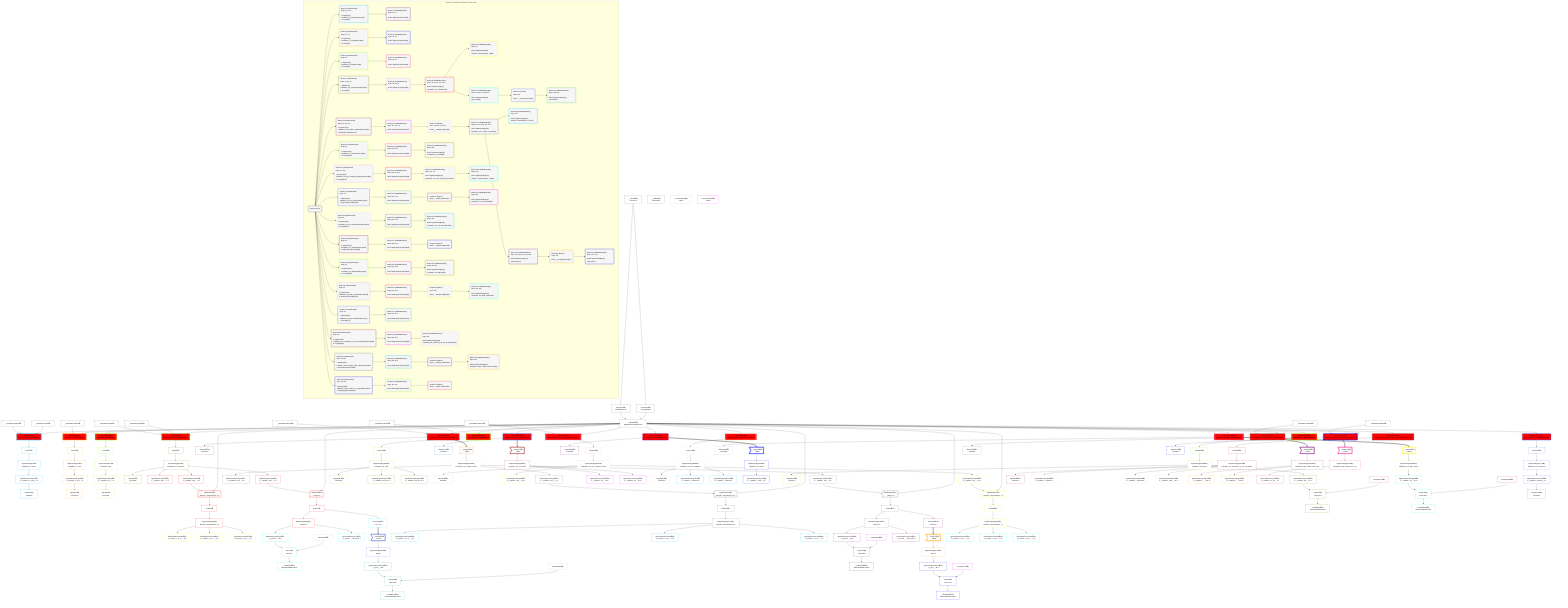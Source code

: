 %%{init: {'themeVariables': { 'fontSize': '12px'}}}%%
graph TD
    classDef path fill:#eee,stroke:#000,color:#000
    classDef plan fill:#fff,stroke-width:1px,color:#000
    classDef itemplan fill:#fff,stroke-width:2px,color:#000
    classDef sideeffectplan fill:#f00,stroke-width:2px,color:#000
    classDef bucket fill:#f6f6f6,color:#000,stroke-width:2px,text-align:left


    %% define steps
    __Value3["__Value[3∈0]<br />ᐸcontextᐳ"]:::plan
    __Value5["__Value[5∈0]<br />ᐸrootValueᐳ"]:::plan
    __InputStaticLeaf9["__InputStaticLeaf[9∈0]"]:::plan
    __InputStaticLeaf10["__InputStaticLeaf[10∈0]"]:::plan
    Access12["Access[12∈0]<br />ᐸ3.pgSettingsᐳ"]:::plan
    Access13["Access[13∈0]<br />ᐸ3.withPgClientᐳ"]:::plan
    Object14["Object[14∈0]<br />ᐸ{pgSettings,withPgClient}ᐳ"]:::plan
    PgSelect11[["PgSelect[11∈1]<br />ᐸmutation_in_inout(mutation)ᐳ"]]:::sideeffectplan
    First15["First[15∈1]"]:::plan
    PgSelectSingle16["PgSelectSingle[16∈1]<br />ᐸmutation_in_inoutᐳ"]:::plan
    PgClassExpression17["PgClassExpression[17∈1]<br />ᐸ__mutation_in_inout__.vᐳ"]:::plan
    Object18["Object[18∈1]<br />ᐸ{result}ᐳ"]:::plan
    __InputStaticLeaf21["__InputStaticLeaf[21∈0]"]:::plan
    PgSelect22[["PgSelect[22∈3]<br />ᐸmutation_in_out(mutation)ᐳ"]]:::sideeffectplan
    First26["First[26∈3]"]:::plan
    PgSelectSingle27["PgSelectSingle[27∈3]<br />ᐸmutation_in_outᐳ"]:::plan
    PgClassExpression28["PgClassExpression[28∈3]<br />ᐸ__mutation_in_out__.vᐳ"]:::plan
    Object29["Object[29∈3]<br />ᐸ{result}ᐳ"]:::plan
    PgSelect32[["PgSelect[32∈5]<br />ᐸmutation_out(mutation)ᐳ"]]:::sideeffectplan
    First36["First[36∈5]"]:::plan
    PgSelectSingle37["PgSelectSingle[37∈5]<br />ᐸmutation_outᐳ"]:::plan
    PgClassExpression38["PgClassExpression[38∈5]<br />ᐸ__mutation_out__.vᐳ"]:::plan
    Object39["Object[39∈5]<br />ᐸ{result}ᐳ"]:::plan
    __InputStaticLeaf42["__InputStaticLeaf[42∈0]"]:::plan
    __InputStaticLeaf43["__InputStaticLeaf[43∈0]"]:::plan
    PgSelect44[["PgSelect[44∈7]<br />ᐸmutation_out_complex(mutation)ᐳ"]]:::sideeffectplan
    First48["First[48∈7]"]:::plan
    PgSelectSingle49["PgSelectSingle[49∈7]<br />ᐸmutation_out_complexᐳ"]:::plan
    Object50["Object[50∈7]<br />ᐸ{result}ᐳ"]:::plan
    PgClassExpression51["PgClassExpression[51∈9]<br />ᐸ__mutation...plex__.”x”ᐳ"]:::plan
    PgClassExpression52["PgClassExpression[52∈9]<br />ᐸ__mutation...plex__.”y”ᐳ"]:::plan
    PgSelect53[["PgSelect[53∈9]<br />ᐸfrmcdc_compoundType_1ᐳ"]]:::plan
    First57["First[57∈9]"]:::plan
    PgSelectSingle58["PgSelectSingle[58∈9]<br />ᐸfrmcdc_compoundType_1ᐳ"]:::plan
    PgClassExpression59["PgClassExpression[59∈10]<br />ᐸ__frmcdc_c...pe_1__.”a”ᐳ"]:::plan
    PgClassExpression60["PgClassExpression[60∈10]<br />ᐸ__frmcdc_c...pe_1__.”b”ᐳ"]:::plan
    PgClassExpression61["PgClassExpression[61∈10]<br />ᐸ__frmcdc_c...pe_1__.”c”ᐳ"]:::plan
    PgClassExpression62["PgClassExpression[62∈9]<br />ᐸ__mutation...plex__.”z”ᐳ"]:::plan
    PgSelect63[["PgSelect[63∈9]<br />ᐸpersonᐳ"]]:::plan
    First67["First[67∈9]"]:::plan
    PgSelectSingle68["PgSelectSingle[68∈9]<br />ᐸpersonᐳ"]:::plan
    Constant69["Constant[69∈8]"]:::plan
    PgClassExpression70["PgClassExpression[70∈11]<br />ᐸ__person__.”id”ᐳ"]:::plan
    List71["List[71∈11]<br />ᐸ69,70ᐳ"]:::plan
    Lambda72["Lambda[72∈11]<br />ᐸbase64JSONEncodeᐳ"]:::plan
    PgClassExpression74["PgClassExpression[74∈11]<br />ᐸ__person__...full_name”ᐳ"]:::plan
    Connection100["Connection[100∈8]<br />ᐸ96ᐳ"]:::plan
    Access315["Access[315∈11]<br />ᐸ67.1ᐳ"]:::plan
    __Item102>"__Item[102∈12]<br />ᐸ315ᐳ"]:::itemplan
    PgSelectSingle103["PgSelectSingle[103∈12]<br />ᐸpostᐳ"]:::plan
    Constant104["Constant[104∈8]"]:::plan
    PgClassExpression105["PgClassExpression[105∈13]<br />ᐸ__post__.”id”ᐳ"]:::plan
    List106["List[106∈13]<br />ᐸ104,105ᐳ"]:::plan
    Lambda107["Lambda[107∈13]<br />ᐸbase64JSONEncodeᐳ"]:::plan
    __InputStaticLeaf111["__InputStaticLeaf[111∈0]"]:::plan
    __InputStaticLeaf112["__InputStaticLeaf[112∈0]"]:::plan
    PgSelect113[["PgSelect[113∈14]<br />ᐸmutation_out_complex_setof(mutation)ᐳ"]]:::sideeffectplan
    Object117["Object[117∈14]<br />ᐸ{result}ᐳ"]:::plan
    __Item118>"__Item[118∈16]<br />ᐸ113ᐳ"]:::itemplan
    PgSelectSingle119["PgSelectSingle[119∈16]<br />ᐸmutation_out_complex_setofᐳ"]:::plan
    PgClassExpression120["PgClassExpression[120∈17]<br />ᐸ__mutation...etof__.”x”ᐳ"]:::plan
    PgClassExpression121["PgClassExpression[121∈17]<br />ᐸ__mutation...etof__.”y”ᐳ"]:::plan
    PgSelect122[["PgSelect[122∈17]<br />ᐸfrmcdc_compoundType_1ᐳ"]]:::plan
    First126["First[126∈17]"]:::plan
    PgSelectSingle127["PgSelectSingle[127∈17]<br />ᐸfrmcdc_compoundType_1ᐳ"]:::plan
    PgClassExpression128["PgClassExpression[128∈18]<br />ᐸ__frmcdc_c...pe_1__.”a”ᐳ"]:::plan
    PgClassExpression129["PgClassExpression[129∈18]<br />ᐸ__frmcdc_c...pe_1__.”b”ᐳ"]:::plan
    PgClassExpression130["PgClassExpression[130∈18]<br />ᐸ__frmcdc_c...pe_1__.”c”ᐳ"]:::plan
    PgClassExpression131["PgClassExpression[131∈17]<br />ᐸ__mutation...etof__.”z”ᐳ"]:::plan
    PgSelect132[["PgSelect[132∈17]<br />ᐸpersonᐳ"]]:::plan
    First136["First[136∈17]"]:::plan
    PgSelectSingle137["PgSelectSingle[137∈17]<br />ᐸpersonᐳ"]:::plan
    Constant138["Constant[138∈15]"]:::plan
    PgClassExpression139["PgClassExpression[139∈19]<br />ᐸ__person__.”id”ᐳ"]:::plan
    List140["List[140∈19]<br />ᐸ138,139ᐳ"]:::plan
    Lambda141["Lambda[141∈19]<br />ᐸbase64JSONEncodeᐳ"]:::plan
    PgClassExpression143["PgClassExpression[143∈19]<br />ᐸ__person__...full_name”ᐳ"]:::plan
    Connection169["Connection[169∈15]<br />ᐸ165ᐳ"]:::plan
    Access316["Access[316∈19]<br />ᐸ136.0ᐳ"]:::plan
    __Item171>"__Item[171∈20]<br />ᐸ316ᐳ"]:::itemplan
    PgSelectSingle172["PgSelectSingle[172∈20]<br />ᐸpostᐳ"]:::plan
    Constant173["Constant[173∈15]"]:::plan
    PgClassExpression174["PgClassExpression[174∈21]<br />ᐸ__post__.”id”ᐳ"]:::plan
    List175["List[175∈21]<br />ᐸ173,174ᐳ"]:::plan
    Lambda176["Lambda[176∈21]<br />ᐸbase64JSONEncodeᐳ"]:::plan
    PgSelect180[["PgSelect[180∈22]<br />ᐸmutation_out_out(mutation)ᐳ"]]:::sideeffectplan
    First184["First[184∈22]"]:::plan
    PgSelectSingle185["PgSelectSingle[185∈22]<br />ᐸmutation_out_outᐳ"]:::plan
    Object186["Object[186∈22]<br />ᐸ{result}ᐳ"]:::plan
    PgClassExpression187["PgClassExpression[187∈24]<br />ᐸ__mutation...first_out”ᐳ"]:::plan
    PgClassExpression188["PgClassExpression[188∈24]<br />ᐸ__mutation...econd_out”ᐳ"]:::plan
    __InputStaticLeaf191["__InputStaticLeaf[191∈0]"]:::plan
    PgSelect192[["PgSelect[192∈25]<br />ᐸmutation_out_out_compound_type(mutation)ᐳ"]]:::sideeffectplan
    First196["First[196∈25]"]:::plan
    PgSelectSingle197["PgSelectSingle[197∈25]<br />ᐸmutation_out_out_compound_typeᐳ"]:::plan
    Object198["Object[198∈25]<br />ᐸ{result}ᐳ"]:::plan
    PgClassExpression199["PgClassExpression[199∈27]<br />ᐸ__mutation...ype__.”o1”ᐳ"]:::plan
    PgClassExpression200["PgClassExpression[200∈27]<br />ᐸ__mutation...ype__.”o2”ᐳ"]:::plan
    PgSelect201[["PgSelect[201∈27]<br />ᐸfrmcdc_compoundType_1ᐳ"]]:::plan
    First205["First[205∈27]"]:::plan
    PgSelectSingle206["PgSelectSingle[206∈27]<br />ᐸfrmcdc_compoundType_1ᐳ"]:::plan
    PgClassExpression207["PgClassExpression[207∈28]<br />ᐸ__frmcdc_c...pe_1__.”a”ᐳ"]:::plan
    PgClassExpression208["PgClassExpression[208∈28]<br />ᐸ__frmcdc_c...pe_1__.”b”ᐳ"]:::plan
    PgClassExpression209["PgClassExpression[209∈28]<br />ᐸ__frmcdc_c...pe_1__.”c”ᐳ"]:::plan
    PgSelect212[["PgSelect[212∈29]<br />ᐸmutation_out_out_setof(mutation)ᐳ"]]:::sideeffectplan
    Object216["Object[216∈29]<br />ᐸ{result}ᐳ"]:::plan
    __Item217>"__Item[217∈31]<br />ᐸ212ᐳ"]:::itemplan
    PgSelectSingle218["PgSelectSingle[218∈31]<br />ᐸmutation_out_out_setofᐳ"]:::plan
    PgClassExpression219["PgClassExpression[219∈32]<br />ᐸ__mutation...tof__.”o1”ᐳ"]:::plan
    PgClassExpression220["PgClassExpression[220∈32]<br />ᐸ__mutation...tof__.”o2”ᐳ"]:::plan
    PgSelect223[["PgSelect[223∈33]<br />ᐸmutation_out_out_unnamed(mutation)ᐳ"]]:::sideeffectplan
    First227["First[227∈33]"]:::plan
    PgSelectSingle228["PgSelectSingle[228∈33]<br />ᐸmutation_out_out_unnamedᐳ"]:::plan
    Object229["Object[229∈33]<br />ᐸ{result}ᐳ"]:::plan
    PgClassExpression230["PgClassExpression[230∈35]<br />ᐸ__mutation....”column1”ᐳ"]:::plan
    PgClassExpression231["PgClassExpression[231∈35]<br />ᐸ__mutation....”column2”ᐳ"]:::plan
    PgSelect234[["PgSelect[234∈36]<br />ᐸmutation_out_setof(mutation)ᐳ"]]:::sideeffectplan
    Object238["Object[238∈36]<br />ᐸ{result}ᐳ"]:::plan
    __Item239>"__Item[239∈38]<br />ᐸ234ᐳ"]:::itemplan
    PgSelectSingle240["PgSelectSingle[240∈38]<br />ᐸmutation_out_setofᐳ"]:::plan
    PgClassExpression241["PgClassExpression[241∈38]<br />ᐸ__mutation..._setof__.vᐳ"]:::plan
    PgSelect244[["PgSelect[244∈39]<br />ᐸmutation_out_table(mutation)ᐳ"]]:::sideeffectplan
    First248["First[248∈39]"]:::plan
    PgSelectSingle249["PgSelectSingle[249∈39]<br />ᐸmutation_out_tableᐳ"]:::plan
    Object250["Object[250∈39]<br />ᐸ{result}ᐳ"]:::plan
    Constant251["Constant[251∈40]"]:::plan
    PgClassExpression252["PgClassExpression[252∈41]<br />ᐸ__mutation...ble__.”id”ᐳ"]:::plan
    List253["List[253∈41]<br />ᐸ251,252ᐳ"]:::plan
    Lambda254["Lambda[254∈41]<br />ᐸbase64JSONEncodeᐳ"]:::plan
    PgSelect258[["PgSelect[258∈42]<br />ᐸmutation_out_table_setof(mutation)ᐳ"]]:::sideeffectplan
    Object262["Object[262∈42]<br />ᐸ{result}ᐳ"]:::plan
    __Item263>"__Item[263∈44]<br />ᐸ258ᐳ"]:::itemplan
    PgSelectSingle264["PgSelectSingle[264∈44]<br />ᐸmutation_out_table_setofᐳ"]:::plan
    Constant265["Constant[265∈43]"]:::plan
    PgClassExpression266["PgClassExpression[266∈45]<br />ᐸ__mutation...tof__.”id”ᐳ"]:::plan
    List267["List[267∈45]<br />ᐸ265,266ᐳ"]:::plan
    Lambda268["Lambda[268∈45]<br />ᐸbase64JSONEncodeᐳ"]:::plan
    PgSelect272[["PgSelect[272∈46]<br />ᐸmutation_out_unnamed(mutation)ᐳ"]]:::sideeffectplan
    First276["First[276∈46]"]:::plan
    PgSelectSingle277["PgSelectSingle[277∈46]<br />ᐸmutation_out_unnamedᐳ"]:::plan
    PgClassExpression278["PgClassExpression[278∈46]<br />ᐸ__mutation...nnamed__.vᐳ"]:::plan
    Object279["Object[279∈46]<br />ᐸ{result}ᐳ"]:::plan
    PgSelect282[["PgSelect[282∈48]<br />ᐸmutation_out_unnamed_out_out_unnamed(mutation)ᐳ"]]:::sideeffectplan
    First286["First[286∈48]"]:::plan
    PgSelectSingle287["PgSelectSingle[287∈48]<br />ᐸmutation_out_unnamed_out_out_unnamedᐳ"]:::plan
    Object288["Object[288∈48]<br />ᐸ{result}ᐳ"]:::plan
    PgClassExpression289["PgClassExpression[289∈50]<br />ᐸ__mutation....”column1”ᐳ"]:::plan
    PgClassExpression290["PgClassExpression[290∈50]<br />ᐸ__mutation....”column3”ᐳ"]:::plan
    PgClassExpression291["PgClassExpression[291∈50]<br />ᐸ__mutation...med__.”o2”ᐳ"]:::plan
    __InputStaticLeaf294["__InputStaticLeaf[294∈0]"]:::plan
    PgSelect295[["PgSelect[295∈51]<br />ᐸmutation_returns_table_multi_col(mutation)ᐳ"]]:::sideeffectplan
    Object299["Object[299∈51]<br />ᐸ{result}ᐳ"]:::plan
    __Item300>"__Item[300∈53]<br />ᐸ295ᐳ"]:::itemplan
    PgSelectSingle301["PgSelectSingle[301∈53]<br />ᐸmutation_returns_table_multi_colᐳ"]:::plan
    PgClassExpression302["PgClassExpression[302∈54]<br />ᐸ__mutation...l__.”col1”ᐳ"]:::plan
    PgClassExpression303["PgClassExpression[303∈54]<br />ᐸ__mutation...l__.”col2”ᐳ"]:::plan
    __InputStaticLeaf306["__InputStaticLeaf[306∈0]"]:::plan
    PgSelect307[["PgSelect[307∈55]<br />ᐸmutation_returns_table_one_col(mutation)ᐳ"]]:::sideeffectplan
    Object311["Object[311∈55]<br />ᐸ{result}ᐳ"]:::plan
    __Item312>"__Item[312∈57]<br />ᐸ307ᐳ"]:::itemplan
    PgSelectSingle313["PgSelectSingle[313∈57]<br />ᐸmutation_returns_table_one_colᐳ"]:::plan
    PgClassExpression314["PgClassExpression[314∈57]<br />ᐸ__mutation...ne_col__.vᐳ"]:::plan

    %% plan dependencies
    __Value3 --> Access12
    __Value3 --> Access13
    Access12 & Access13 --> Object14
    Object14 & __InputStaticLeaf9 & __InputStaticLeaf10 --> PgSelect11
    PgSelect11 --> First15
    First15 --> PgSelectSingle16
    PgSelectSingle16 --> PgClassExpression17
    PgClassExpression17 --> Object18
    Object14 & __InputStaticLeaf21 --> PgSelect22
    PgSelect22 --> First26
    First26 --> PgSelectSingle27
    PgSelectSingle27 --> PgClassExpression28
    PgClassExpression28 --> Object29
    Object14 --> PgSelect32
    PgSelect32 --> First36
    First36 --> PgSelectSingle37
    PgSelectSingle37 --> PgClassExpression38
    PgClassExpression38 --> Object39
    Object14 & __InputStaticLeaf42 & __InputStaticLeaf43 --> PgSelect44
    PgSelect44 --> First48
    First48 --> PgSelectSingle49
    PgSelectSingle49 --> Object50
    PgSelectSingle49 --> PgClassExpression51
    PgSelectSingle49 --> PgClassExpression52
    Object14 & PgClassExpression52 --> PgSelect53
    PgSelect53 --> First57
    First57 --> PgSelectSingle58
    PgSelectSingle58 --> PgClassExpression59
    PgSelectSingle58 --> PgClassExpression60
    PgSelectSingle58 --> PgClassExpression61
    PgSelectSingle49 --> PgClassExpression62
    Object14 & PgClassExpression62 --> PgSelect63
    PgSelect63 --> First67
    First67 --> PgSelectSingle68
    PgSelectSingle68 --> PgClassExpression70
    Constant69 & PgClassExpression70 --> List71
    List71 --> Lambda72
    PgSelectSingle68 --> PgClassExpression74
    First67 --> Access315
    Access315 ==> __Item102
    __Item102 --> PgSelectSingle103
    PgSelectSingle103 --> PgClassExpression105
    Constant104 & PgClassExpression105 --> List106
    List106 --> Lambda107
    Object14 & __InputStaticLeaf111 & __InputStaticLeaf112 --> PgSelect113
    PgSelect113 --> Object117
    PgSelect113 ==> __Item118
    __Item118 --> PgSelectSingle119
    PgSelectSingle119 --> PgClassExpression120
    PgSelectSingle119 --> PgClassExpression121
    Object14 & PgClassExpression121 --> PgSelect122
    PgSelect122 --> First126
    First126 --> PgSelectSingle127
    PgSelectSingle127 --> PgClassExpression128
    PgSelectSingle127 --> PgClassExpression129
    PgSelectSingle127 --> PgClassExpression130
    PgSelectSingle119 --> PgClassExpression131
    Object14 & PgClassExpression131 --> PgSelect132
    PgSelect132 --> First136
    First136 --> PgSelectSingle137
    PgSelectSingle137 --> PgClassExpression139
    Constant138 & PgClassExpression139 --> List140
    List140 --> Lambda141
    PgSelectSingle137 --> PgClassExpression143
    First136 --> Access316
    Access316 ==> __Item171
    __Item171 --> PgSelectSingle172
    PgSelectSingle172 --> PgClassExpression174
    Constant173 & PgClassExpression174 --> List175
    List175 --> Lambda176
    Object14 --> PgSelect180
    PgSelect180 --> First184
    First184 --> PgSelectSingle185
    PgSelectSingle185 --> Object186
    PgSelectSingle185 --> PgClassExpression187
    PgSelectSingle185 --> PgClassExpression188
    Object14 & __InputStaticLeaf191 --> PgSelect192
    PgSelect192 --> First196
    First196 --> PgSelectSingle197
    PgSelectSingle197 --> Object198
    PgSelectSingle197 --> PgClassExpression199
    PgSelectSingle197 --> PgClassExpression200
    Object14 & PgClassExpression200 --> PgSelect201
    PgSelect201 --> First205
    First205 --> PgSelectSingle206
    PgSelectSingle206 --> PgClassExpression207
    PgSelectSingle206 --> PgClassExpression208
    PgSelectSingle206 --> PgClassExpression209
    Object14 --> PgSelect212
    PgSelect212 --> Object216
    PgSelect212 ==> __Item217
    __Item217 --> PgSelectSingle218
    PgSelectSingle218 --> PgClassExpression219
    PgSelectSingle218 --> PgClassExpression220
    Object14 --> PgSelect223
    PgSelect223 --> First227
    First227 --> PgSelectSingle228
    PgSelectSingle228 --> Object229
    PgSelectSingle228 --> PgClassExpression230
    PgSelectSingle228 --> PgClassExpression231
    Object14 --> PgSelect234
    PgSelect234 --> Object238
    PgSelect234 ==> __Item239
    __Item239 --> PgSelectSingle240
    PgSelectSingle240 --> PgClassExpression241
    Object14 --> PgSelect244
    PgSelect244 --> First248
    First248 --> PgSelectSingle249
    PgSelectSingle249 --> Object250
    PgSelectSingle249 --> PgClassExpression252
    Constant251 & PgClassExpression252 --> List253
    List253 --> Lambda254
    Object14 --> PgSelect258
    PgSelect258 --> Object262
    PgSelect258 ==> __Item263
    __Item263 --> PgSelectSingle264
    PgSelectSingle264 --> PgClassExpression266
    Constant265 & PgClassExpression266 --> List267
    List267 --> Lambda268
    Object14 --> PgSelect272
    PgSelect272 --> First276
    First276 --> PgSelectSingle277
    PgSelectSingle277 --> PgClassExpression278
    PgClassExpression278 --> Object279
    Object14 --> PgSelect282
    PgSelect282 --> First286
    First286 --> PgSelectSingle287
    PgSelectSingle287 --> Object288
    PgSelectSingle287 --> PgClassExpression289
    PgSelectSingle287 --> PgClassExpression290
    PgSelectSingle287 --> PgClassExpression291
    Object14 & __InputStaticLeaf294 --> PgSelect295
    PgSelect295 --> Object299
    PgSelect295 ==> __Item300
    __Item300 --> PgSelectSingle301
    PgSelectSingle301 --> PgClassExpression302
    PgSelectSingle301 --> PgClassExpression303
    Object14 & __InputStaticLeaf306 --> PgSelect307
    PgSelect307 --> Object311
    PgSelect307 ==> __Item312
    __Item312 --> PgSelectSingle313
    PgSelectSingle313 --> PgClassExpression314

    subgraph "Buckets for mutations/v4/mutation-return-types"
    Bucket0("Bucket 0 (root)"):::bucket
    classDef bucket0 stroke:#696969
    class Bucket0,__Value3,__Value5,__InputStaticLeaf9,__InputStaticLeaf10,Access12,Access13,Object14,__InputStaticLeaf21,__InputStaticLeaf42,__InputStaticLeaf43,__InputStaticLeaf111,__InputStaticLeaf112,__InputStaticLeaf191,__InputStaticLeaf294,__InputStaticLeaf306 bucket0
    Bucket1("Bucket 1 (mutationField)<br />Deps: 14, 9, 10<br /><br />1: PgSelect{1}ᐸmutation_in_inout(mutation)ᐳ[11]<br />2: First{1}[15]"):::bucket
    classDef bucket1 stroke:#00bfff
    class Bucket1,PgSelect11,First15,PgSelectSingle16,PgClassExpression17,Object18 bucket1
    Bucket2("Bucket 2 (nullableBoundary)<br />Deps: 18, 17<br /><br />ROOT Object{1}ᐸ{result}ᐳ[18]"):::bucket
    classDef bucket2 stroke:#7f007f
    class Bucket2 bucket2
    Bucket3("Bucket 3 (mutationField)<br />Deps: 14, 21<br /><br />1: PgSelect{3}ᐸmutation_in_out(mutation)ᐳ[22]<br />2: First{3}[26]"):::bucket
    classDef bucket3 stroke:#ffa500
    class Bucket3,PgSelect22,First26,PgSelectSingle27,PgClassExpression28,Object29 bucket3
    Bucket4("Bucket 4 (nullableBoundary)<br />Deps: 29, 28<br /><br />ROOT Object{3}ᐸ{result}ᐳ[29]"):::bucket
    classDef bucket4 stroke:#0000ff
    class Bucket4 bucket4
    Bucket5("Bucket 5 (mutationField)<br />Deps: 14<br /><br />1: PgSelect{5}ᐸmutation_out(mutation)ᐳ[32]<br />2: First{5}[36]"):::bucket
    classDef bucket5 stroke:#7fff00
    class Bucket5,PgSelect32,First36,PgSelectSingle37,PgClassExpression38,Object39 bucket5
    Bucket6("Bucket 6 (nullableBoundary)<br />Deps: 39, 38<br /><br />ROOT Object{5}ᐸ{result}ᐳ[39]"):::bucket
    classDef bucket6 stroke:#ff1493
    class Bucket6 bucket6
    Bucket7("Bucket 7 (mutationField)<br />Deps: 14, 42, 43<br /><br />1: PgSelect{7}ᐸmutation_out_complex(mutation)ᐳ[44]<br />2: First{7}[48]"):::bucket
    classDef bucket7 stroke:#808000
    class Bucket7,PgSelect44,First48,PgSelectSingle49,Object50 bucket7
    Bucket8("Bucket 8 (nullableBoundary)<br />Deps: 50, 49, 14<br /><br />ROOT Object{7}ᐸ{result}ᐳ[50]"):::bucket
    classDef bucket8 stroke:#dda0dd
    class Bucket8,Constant69,Connection100,Constant104 bucket8
    Bucket9("Bucket 9 (nullableBoundary)<br />Deps: 49, 14, 69, 104, 100<br /><br />ROOT PgSelectSingle{7}ᐸmutation_out_complexᐳ[49]"):::bucket
    classDef bucket9 stroke:#ff0000
    class Bucket9,PgClassExpression51,PgClassExpression52,PgSelect53,First57,PgSelectSingle58,PgClassExpression62,PgSelect63,First67,PgSelectSingle68 bucket9
    Bucket10("Bucket 10 (nullableBoundary)<br />Deps: 58<br /><br />ROOT PgSelectSingle{9}ᐸfrmcdc_compoundType_1ᐳ[58]"):::bucket
    classDef bucket10 stroke:#ffff00
    class Bucket10,PgClassExpression59,PgClassExpression60,PgClassExpression61 bucket10
    Bucket11("Bucket 11 (nullableBoundary)<br />Deps: 68, 69, 67, 104, 100<br /><br />ROOT PgSelectSingle{9}ᐸpersonᐳ[68]"):::bucket
    classDef bucket11 stroke:#00ffff
    class Bucket11,PgClassExpression70,List71,Lambda72,PgClassExpression74,Access315 bucket11
    Bucket12("Bucket 12 (listItem)<br />Deps: 104<br /><br />ROOT __Item{12}ᐸ315ᐳ[102]"):::bucket
    classDef bucket12 stroke:#4169e1
    class Bucket12,__Item102,PgSelectSingle103 bucket12
    Bucket13("Bucket 13 (nullableBoundary)<br />Deps: 103, 104<br /><br />ROOT PgSelectSingle{12}ᐸpostᐳ[103]"):::bucket
    classDef bucket13 stroke:#3cb371
    class Bucket13,PgClassExpression105,List106,Lambda107 bucket13
    Bucket14("Bucket 14 (mutationField)<br />Deps: 14, 111, 112<br /><br />1: PgSelect{14}ᐸmutation_out_complex_setof(mutation)ᐳ[113]<br />2: Object{14}ᐸ{result}ᐳ[117]"):::bucket
    classDef bucket14 stroke:#a52a2a
    class Bucket14,PgSelect113,Object117 bucket14
    Bucket15("Bucket 15 (nullableBoundary)<br />Deps: 117, 113, 14<br /><br />ROOT Object{14}ᐸ{result}ᐳ[117]"):::bucket
    classDef bucket15 stroke:#ff00ff
    class Bucket15,Constant138,Connection169,Constant173 bucket15
    Bucket16("Bucket 16 (listItem)<br />Deps: 14, 138, 173, 169<br /><br />ROOT __Item{16}ᐸ113ᐳ[118]"):::bucket
    classDef bucket16 stroke:#f5deb3
    class Bucket16,__Item118,PgSelectSingle119 bucket16
    Bucket17("Bucket 17 (nullableBoundary)<br />Deps: 119, 14, 138, 173, 169<br /><br />ROOT PgSelectSingle{16}ᐸmutation_out_complex_setofᐳ[119]"):::bucket
    classDef bucket17 stroke:#696969
    class Bucket17,PgClassExpression120,PgClassExpression121,PgSelect122,First126,PgSelectSingle127,PgClassExpression131,PgSelect132,First136,PgSelectSingle137 bucket17
    Bucket18("Bucket 18 (nullableBoundary)<br />Deps: 127<br /><br />ROOT PgSelectSingle{17}ᐸfrmcdc_compoundType_1ᐳ[127]"):::bucket
    classDef bucket18 stroke:#00bfff
    class Bucket18,PgClassExpression128,PgClassExpression129,PgClassExpression130 bucket18
    Bucket19("Bucket 19 (nullableBoundary)<br />Deps: 137, 138, 136, 173, 169<br /><br />ROOT PgSelectSingle{17}ᐸpersonᐳ[137]"):::bucket
    classDef bucket19 stroke:#7f007f
    class Bucket19,PgClassExpression139,List140,Lambda141,PgClassExpression143,Access316 bucket19
    Bucket20("Bucket 20 (listItem)<br />Deps: 173<br /><br />ROOT __Item{20}ᐸ316ᐳ[171]"):::bucket
    classDef bucket20 stroke:#ffa500
    class Bucket20,__Item171,PgSelectSingle172 bucket20
    Bucket21("Bucket 21 (nullableBoundary)<br />Deps: 172, 173<br /><br />ROOT PgSelectSingle{20}ᐸpostᐳ[172]"):::bucket
    classDef bucket21 stroke:#0000ff
    class Bucket21,PgClassExpression174,List175,Lambda176 bucket21
    Bucket22("Bucket 22 (mutationField)<br />Deps: 14<br /><br />1: PgSelect{22}ᐸmutation_out_out(mutation)ᐳ[180]<br />2: First{22}[184]"):::bucket
    classDef bucket22 stroke:#7fff00
    class Bucket22,PgSelect180,First184,PgSelectSingle185,Object186 bucket22
    Bucket23("Bucket 23 (nullableBoundary)<br />Deps: 186, 185<br /><br />ROOT Object{22}ᐸ{result}ᐳ[186]"):::bucket
    classDef bucket23 stroke:#ff1493
    class Bucket23 bucket23
    Bucket24("Bucket 24 (nullableBoundary)<br />Deps: 185<br /><br />ROOT PgSelectSingle{22}ᐸmutation_out_outᐳ[185]"):::bucket
    classDef bucket24 stroke:#808000
    class Bucket24,PgClassExpression187,PgClassExpression188 bucket24
    Bucket25("Bucket 25 (mutationField)<br />Deps: 14, 191<br /><br />1: PgSelect{25}ᐸmutation_out_out_compound_type(mutation)ᐳ[192]<br />2: First{25}[196]"):::bucket
    classDef bucket25 stroke:#dda0dd
    class Bucket25,PgSelect192,First196,PgSelectSingle197,Object198 bucket25
    Bucket26("Bucket 26 (nullableBoundary)<br />Deps: 198, 197, 14<br /><br />ROOT Object{25}ᐸ{result}ᐳ[198]"):::bucket
    classDef bucket26 stroke:#ff0000
    class Bucket26 bucket26
    Bucket27("Bucket 27 (nullableBoundary)<br />Deps: 197, 14<br /><br />ROOT PgSelectSingle{25}ᐸmutation_out_out_compound_typeᐳ[197]"):::bucket
    classDef bucket27 stroke:#ffff00
    class Bucket27,PgClassExpression199,PgClassExpression200,PgSelect201,First205,PgSelectSingle206 bucket27
    Bucket28("Bucket 28 (nullableBoundary)<br />Deps: 206<br /><br />ROOT PgSelectSingle{27}ᐸfrmcdc_compoundType_1ᐳ[206]"):::bucket
    classDef bucket28 stroke:#00ffff
    class Bucket28,PgClassExpression207,PgClassExpression208,PgClassExpression209 bucket28
    Bucket29("Bucket 29 (mutationField)<br />Deps: 14<br /><br />1: PgSelect{29}ᐸmutation_out_out_setof(mutation)ᐳ[212]<br />2: Object{29}ᐸ{result}ᐳ[216]"):::bucket
    classDef bucket29 stroke:#4169e1
    class Bucket29,PgSelect212,Object216 bucket29
    Bucket30("Bucket 30 (nullableBoundary)<br />Deps: 216, 212<br /><br />ROOT Object{29}ᐸ{result}ᐳ[216]"):::bucket
    classDef bucket30 stroke:#3cb371
    class Bucket30 bucket30
    Bucket31("Bucket 31 (listItem)<br />ROOT __Item{31}ᐸ212ᐳ[217]"):::bucket
    classDef bucket31 stroke:#a52a2a
    class Bucket31,__Item217,PgSelectSingle218 bucket31
    Bucket32("Bucket 32 (nullableBoundary)<br />Deps: 218<br /><br />ROOT PgSelectSingle{31}ᐸmutation_out_out_setofᐳ[218]"):::bucket
    classDef bucket32 stroke:#ff00ff
    class Bucket32,PgClassExpression219,PgClassExpression220 bucket32
    Bucket33("Bucket 33 (mutationField)<br />Deps: 14<br /><br />1: PgSelect{33}ᐸmutation_out_out_unnamed(mutation)ᐳ[223]<br />2: First{33}[227]"):::bucket
    classDef bucket33 stroke:#f5deb3
    class Bucket33,PgSelect223,First227,PgSelectSingle228,Object229 bucket33
    Bucket34("Bucket 34 (nullableBoundary)<br />Deps: 229, 228<br /><br />ROOT Object{33}ᐸ{result}ᐳ[229]"):::bucket
    classDef bucket34 stroke:#696969
    class Bucket34 bucket34
    Bucket35("Bucket 35 (nullableBoundary)<br />Deps: 228<br /><br />ROOT PgSelectSingle{33}ᐸmutation_out_out_unnamedᐳ[228]"):::bucket
    classDef bucket35 stroke:#00bfff
    class Bucket35,PgClassExpression230,PgClassExpression231 bucket35
    Bucket36("Bucket 36 (mutationField)<br />Deps: 14<br /><br />1: PgSelect{36}ᐸmutation_out_setof(mutation)ᐳ[234]<br />2: Object{36}ᐸ{result}ᐳ[238]"):::bucket
    classDef bucket36 stroke:#7f007f
    class Bucket36,PgSelect234,Object238 bucket36
    Bucket37("Bucket 37 (nullableBoundary)<br />Deps: 238, 234<br /><br />ROOT Object{36}ᐸ{result}ᐳ[238]"):::bucket
    classDef bucket37 stroke:#ffa500
    class Bucket37 bucket37
    Bucket38("Bucket 38 (listItem)<br />ROOT __Item{38}ᐸ234ᐳ[239]"):::bucket
    classDef bucket38 stroke:#0000ff
    class Bucket38,__Item239,PgSelectSingle240,PgClassExpression241 bucket38
    Bucket39("Bucket 39 (mutationField)<br />Deps: 14<br /><br />1: PgSelect{39}ᐸmutation_out_table(mutation)ᐳ[244]<br />2: First{39}[248]"):::bucket
    classDef bucket39 stroke:#7fff00
    class Bucket39,PgSelect244,First248,PgSelectSingle249,Object250 bucket39
    Bucket40("Bucket 40 (nullableBoundary)<br />Deps: 250, 249<br /><br />ROOT Object{39}ᐸ{result}ᐳ[250]"):::bucket
    classDef bucket40 stroke:#ff1493
    class Bucket40,Constant251 bucket40
    Bucket41("Bucket 41 (nullableBoundary)<br />Deps: 249, 251<br /><br />ROOT PgSelectSingle{39}ᐸmutation_out_tableᐳ[249]"):::bucket
    classDef bucket41 stroke:#808000
    class Bucket41,PgClassExpression252,List253,Lambda254 bucket41
    Bucket42("Bucket 42 (mutationField)<br />Deps: 14<br /><br />1: PgSelect{42}ᐸmutation_out_table_setof(mutation)ᐳ[258]<br />2: Object{42}ᐸ{result}ᐳ[262]"):::bucket
    classDef bucket42 stroke:#dda0dd
    class Bucket42,PgSelect258,Object262 bucket42
    Bucket43("Bucket 43 (nullableBoundary)<br />Deps: 262, 258<br /><br />ROOT Object{42}ᐸ{result}ᐳ[262]"):::bucket
    classDef bucket43 stroke:#ff0000
    class Bucket43,Constant265 bucket43
    Bucket44("Bucket 44 (listItem)<br />Deps: 265<br /><br />ROOT __Item{44}ᐸ258ᐳ[263]"):::bucket
    classDef bucket44 stroke:#ffff00
    class Bucket44,__Item263,PgSelectSingle264 bucket44
    Bucket45("Bucket 45 (nullableBoundary)<br />Deps: 264, 265<br /><br />ROOT PgSelectSingle{44}ᐸmutation_out_table_setofᐳ[264]"):::bucket
    classDef bucket45 stroke:#00ffff
    class Bucket45,PgClassExpression266,List267,Lambda268 bucket45
    Bucket46("Bucket 46 (mutationField)<br />Deps: 14<br /><br />1: PgSelect{46}ᐸmutation_out_unnamed(mutation)ᐳ[272]<br />2: First{46}[276]"):::bucket
    classDef bucket46 stroke:#4169e1
    class Bucket46,PgSelect272,First276,PgSelectSingle277,PgClassExpression278,Object279 bucket46
    Bucket47("Bucket 47 (nullableBoundary)<br />Deps: 279, 278<br /><br />ROOT Object{46}ᐸ{result}ᐳ[279]"):::bucket
    classDef bucket47 stroke:#3cb371
    class Bucket47 bucket47
    Bucket48("Bucket 48 (mutationField)<br />Deps: 14<br /><br />1: PgSelect{48}ᐸmutation_out_unnamed_out_out_unnamed(mutation)ᐳ[282]<br />2: First{48}[286]"):::bucket
    classDef bucket48 stroke:#a52a2a
    class Bucket48,PgSelect282,First286,PgSelectSingle287,Object288 bucket48
    Bucket49("Bucket 49 (nullableBoundary)<br />Deps: 288, 287<br /><br />ROOT Object{48}ᐸ{result}ᐳ[288]"):::bucket
    classDef bucket49 stroke:#ff00ff
    class Bucket49 bucket49
    Bucket50("Bucket 50 (nullableBoundary)<br />Deps: 287<br /><br />ROOT PgSelectSingle{48}ᐸmutation_out_unnamed_out_out_unnamedᐳ[287]"):::bucket
    classDef bucket50 stroke:#f5deb3
    class Bucket50,PgClassExpression289,PgClassExpression290,PgClassExpression291 bucket50
    Bucket51("Bucket 51 (mutationField)<br />Deps: 14, 294<br /><br />1: PgSelect{51}ᐸmutation_returns_table_multi_col(mutation)ᐳ[295]<br />2: Object{51}ᐸ{result}ᐳ[299]"):::bucket
    classDef bucket51 stroke:#696969
    class Bucket51,PgSelect295,Object299 bucket51
    Bucket52("Bucket 52 (nullableBoundary)<br />Deps: 299, 295<br /><br />ROOT Object{51}ᐸ{result}ᐳ[299]"):::bucket
    classDef bucket52 stroke:#00bfff
    class Bucket52 bucket52
    Bucket53("Bucket 53 (listItem)<br />ROOT __Item{53}ᐸ295ᐳ[300]"):::bucket
    classDef bucket53 stroke:#7f007f
    class Bucket53,__Item300,PgSelectSingle301 bucket53
    Bucket54("Bucket 54 (nullableBoundary)<br />Deps: 301<br /><br />ROOT PgSelectSingle{53}ᐸmutation_returns_table_multi_colᐳ[301]"):::bucket
    classDef bucket54 stroke:#ffa500
    class Bucket54,PgClassExpression302,PgClassExpression303 bucket54
    Bucket55("Bucket 55 (mutationField)<br />Deps: 14, 306<br /><br />1: PgSelect{55}ᐸmutation_returns_table_one_col(mutation)ᐳ[307]<br />2: Object{55}ᐸ{result}ᐳ[311]"):::bucket
    classDef bucket55 stroke:#0000ff
    class Bucket55,PgSelect307,Object311 bucket55
    Bucket56("Bucket 56 (nullableBoundary)<br />Deps: 311, 307<br /><br />ROOT Object{55}ᐸ{result}ᐳ[311]"):::bucket
    classDef bucket56 stroke:#7fff00
    class Bucket56 bucket56
    Bucket57("Bucket 57 (listItem)<br />ROOT __Item{57}ᐸ307ᐳ[312]"):::bucket
    classDef bucket57 stroke:#ff1493
    class Bucket57,__Item312,PgSelectSingle313,PgClassExpression314 bucket57
    Bucket0 --> Bucket1 & Bucket3 & Bucket5 & Bucket7 & Bucket14 & Bucket22 & Bucket25 & Bucket29 & Bucket33 & Bucket36 & Bucket39 & Bucket42 & Bucket46 & Bucket48 & Bucket51 & Bucket55
    Bucket1 --> Bucket2
    Bucket3 --> Bucket4
    Bucket5 --> Bucket6
    Bucket7 --> Bucket8
    Bucket8 --> Bucket9
    Bucket9 --> Bucket10 & Bucket11
    Bucket11 --> Bucket12
    Bucket12 --> Bucket13
    Bucket14 --> Bucket15
    Bucket15 --> Bucket16
    Bucket16 --> Bucket17
    Bucket17 --> Bucket18 & Bucket19
    Bucket19 --> Bucket20
    Bucket20 --> Bucket21
    Bucket22 --> Bucket23
    Bucket23 --> Bucket24
    Bucket25 --> Bucket26
    Bucket26 --> Bucket27
    Bucket27 --> Bucket28
    Bucket29 --> Bucket30
    Bucket30 --> Bucket31
    Bucket31 --> Bucket32
    Bucket33 --> Bucket34
    Bucket34 --> Bucket35
    Bucket36 --> Bucket37
    Bucket37 --> Bucket38
    Bucket39 --> Bucket40
    Bucket40 --> Bucket41
    Bucket42 --> Bucket43
    Bucket43 --> Bucket44
    Bucket44 --> Bucket45
    Bucket46 --> Bucket47
    Bucket48 --> Bucket49
    Bucket49 --> Bucket50
    Bucket51 --> Bucket52
    Bucket52 --> Bucket53
    Bucket53 --> Bucket54
    Bucket55 --> Bucket56
    Bucket56 --> Bucket57
    end
